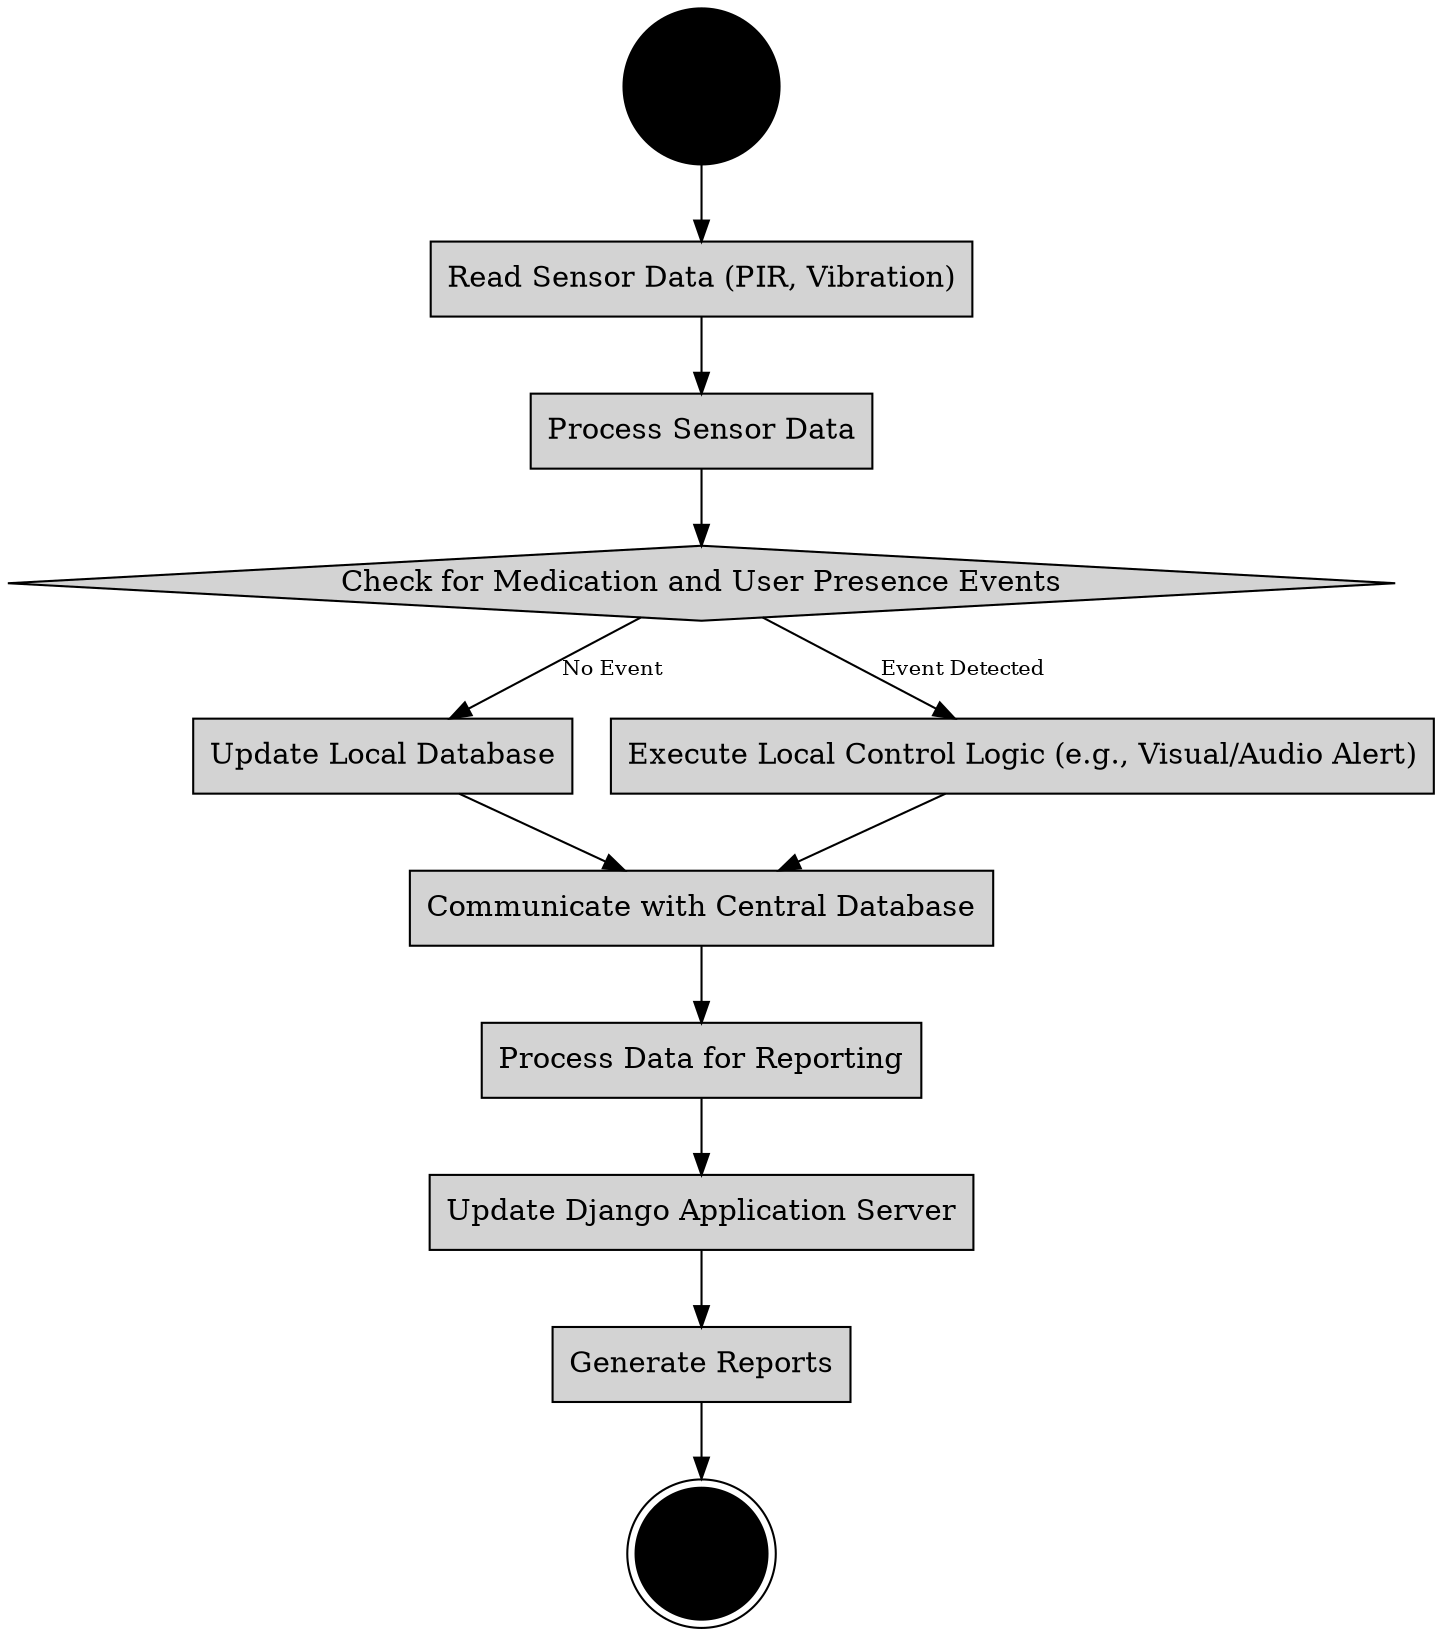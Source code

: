 digraph MonitoringReporting {
    // Graph style
    rankdir=TB;
    node [shape=rect, style=filled, fillcolor=lightgrey];
    edge [fontsize=10];

    // Nodes
    start [label="Start", shape=circle, fillcolor=black, width=0.3];
    readSensorData [label="Read Sensor Data (PIR, Vibration)"];
    processData [label="Process Sensor Data"];
    checkForEvents [label="Check for Medication and User Presence Events", shape=diamond];
    updateLocalDB [label="Update Local Database"];
    executeControlLogic [label="Execute Local Control Logic (e.g., Visual/Audio Alert)"];
    communicateWithCentralDB [label="Communicate with Central Database"];
    processDataForReporting [label="Process Data for Reporting"];
    updateDjangoAppServer [label="Update Django Application Server"];
    generateReports [label="Generate Reports"];
    end [label="End", shape=doublecircle, fillcolor=black, width=0.3];

    // Edges
    start -> readSensorData;
    readSensorData -> processData;
    processData -> checkForEvents;
    checkForEvents -> executeControlLogic [label="Event Detected"];
    checkForEvents -> updateLocalDB [label="No Event"];
    executeControlLogic -> communicateWithCentralDB;
    updateLocalDB -> communicateWithCentralDB;
    communicateWithCentralDB -> processDataForReporting;
    processDataForReporting -> updateDjangoAppServer;
    updateDjangoAppServer -> generateReports;
    generateReports -> end;
}
